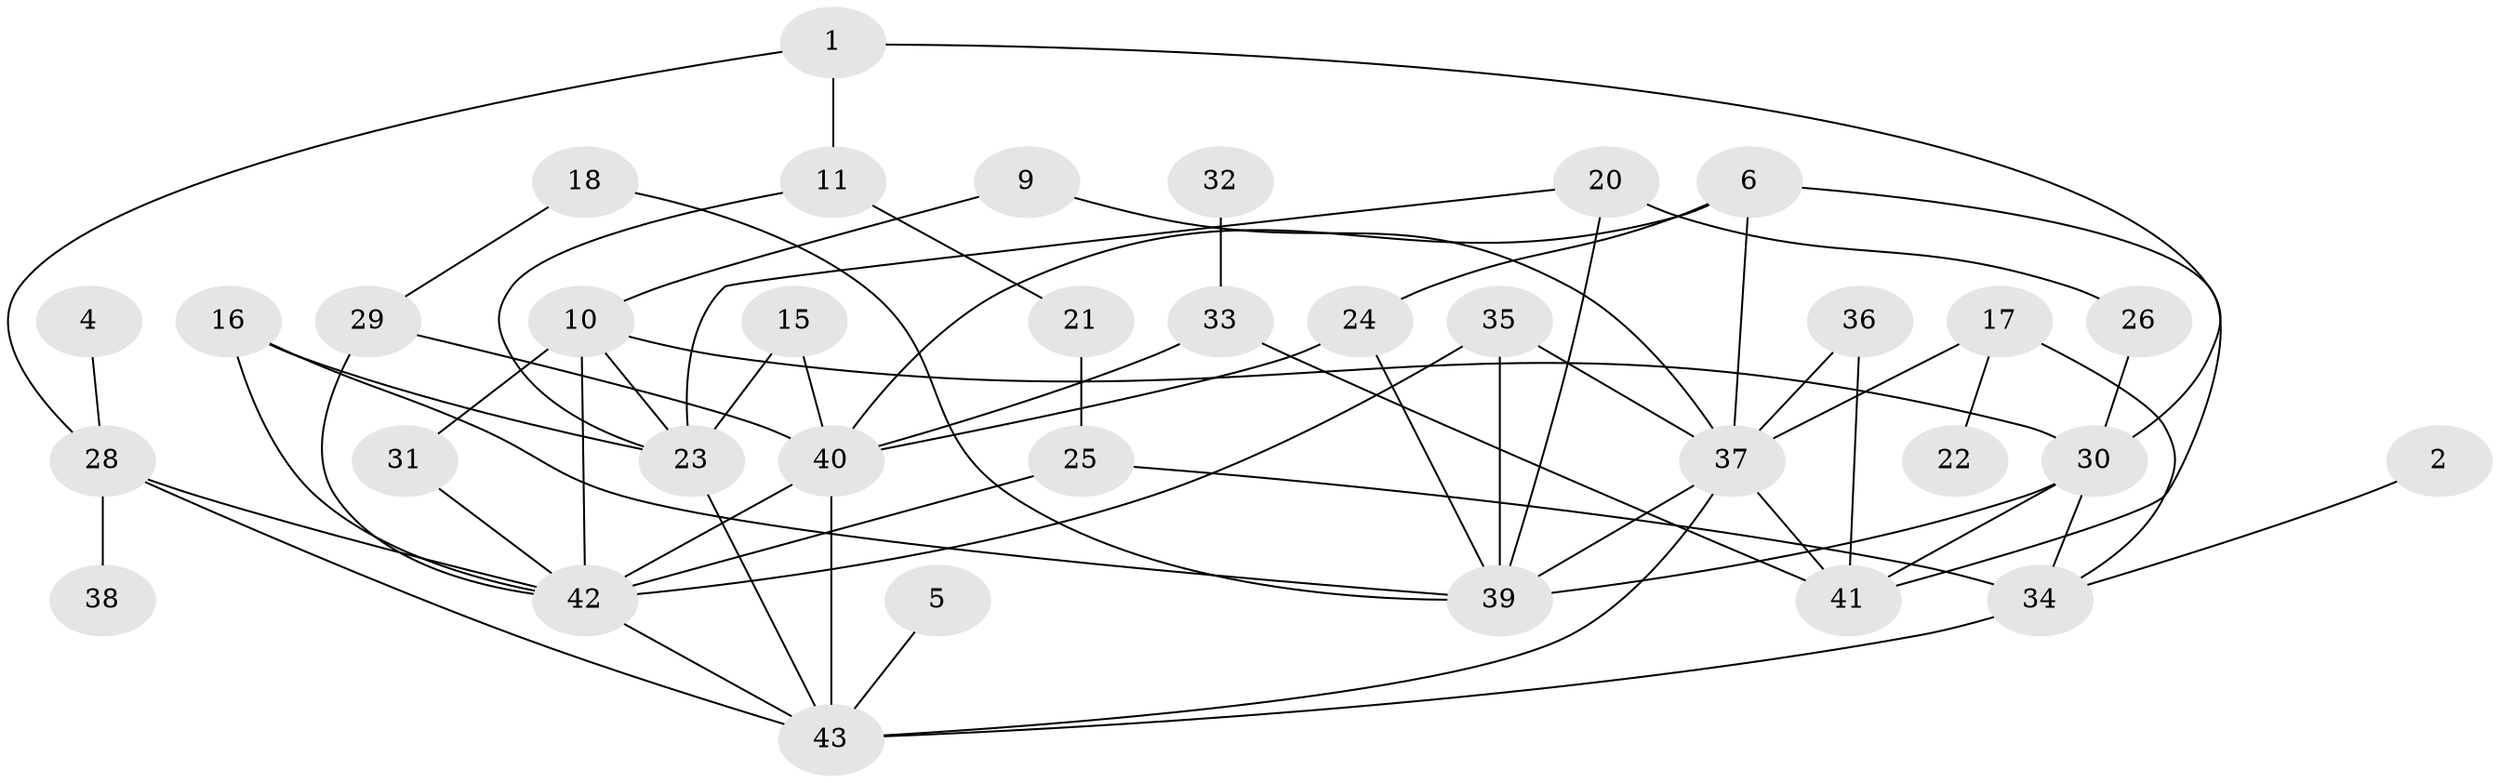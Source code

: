 // original degree distribution, {2: 0.18604651162790697, 1: 0.26744186046511625, 3: 0.19767441860465115, 4: 0.18604651162790697, 5: 0.03488372093023256, 0: 0.06976744186046512, 6: 0.046511627906976744, 7: 0.011627906976744186}
// Generated by graph-tools (version 1.1) at 2025/49/03/09/25 03:49:05]
// undirected, 35 vertices, 62 edges
graph export_dot {
graph [start="1"]
  node [color=gray90,style=filled];
  1;
  2;
  4;
  5;
  6;
  9;
  10;
  11;
  15;
  16;
  17;
  18;
  20;
  21;
  22;
  23;
  24;
  25;
  26;
  28;
  29;
  30;
  31;
  32;
  33;
  34;
  35;
  36;
  37;
  38;
  39;
  40;
  41;
  42;
  43;
  1 -- 11 [weight=1.0];
  1 -- 28 [weight=1.0];
  1 -- 30 [weight=1.0];
  2 -- 34 [weight=1.0];
  4 -- 28 [weight=1.0];
  5 -- 43 [weight=1.0];
  6 -- 24 [weight=1.0];
  6 -- 37 [weight=1.0];
  6 -- 40 [weight=1.0];
  6 -- 41 [weight=1.0];
  9 -- 10 [weight=1.0];
  9 -- 37 [weight=1.0];
  10 -- 23 [weight=1.0];
  10 -- 30 [weight=1.0];
  10 -- 31 [weight=1.0];
  10 -- 42 [weight=1.0];
  11 -- 21 [weight=1.0];
  11 -- 23 [weight=1.0];
  15 -- 23 [weight=1.0];
  15 -- 40 [weight=1.0];
  16 -- 23 [weight=1.0];
  16 -- 39 [weight=1.0];
  16 -- 42 [weight=1.0];
  17 -- 22 [weight=1.0];
  17 -- 34 [weight=1.0];
  17 -- 37 [weight=1.0];
  18 -- 29 [weight=1.0];
  18 -- 39 [weight=1.0];
  20 -- 23 [weight=1.0];
  20 -- 26 [weight=1.0];
  20 -- 39 [weight=1.0];
  21 -- 25 [weight=1.0];
  23 -- 43 [weight=1.0];
  24 -- 39 [weight=1.0];
  24 -- 40 [weight=1.0];
  25 -- 34 [weight=1.0];
  25 -- 42 [weight=1.0];
  26 -- 30 [weight=1.0];
  28 -- 38 [weight=1.0];
  28 -- 42 [weight=1.0];
  28 -- 43 [weight=1.0];
  29 -- 40 [weight=1.0];
  29 -- 42 [weight=1.0];
  30 -- 34 [weight=1.0];
  30 -- 39 [weight=1.0];
  30 -- 41 [weight=1.0];
  31 -- 42 [weight=1.0];
  32 -- 33 [weight=1.0];
  33 -- 40 [weight=1.0];
  33 -- 41 [weight=1.0];
  34 -- 43 [weight=2.0];
  35 -- 37 [weight=1.0];
  35 -- 39 [weight=1.0];
  35 -- 42 [weight=1.0];
  36 -- 37 [weight=1.0];
  36 -- 41 [weight=1.0];
  37 -- 39 [weight=1.0];
  37 -- 41 [weight=1.0];
  37 -- 43 [weight=1.0];
  40 -- 42 [weight=1.0];
  40 -- 43 [weight=2.0];
  42 -- 43 [weight=1.0];
}
